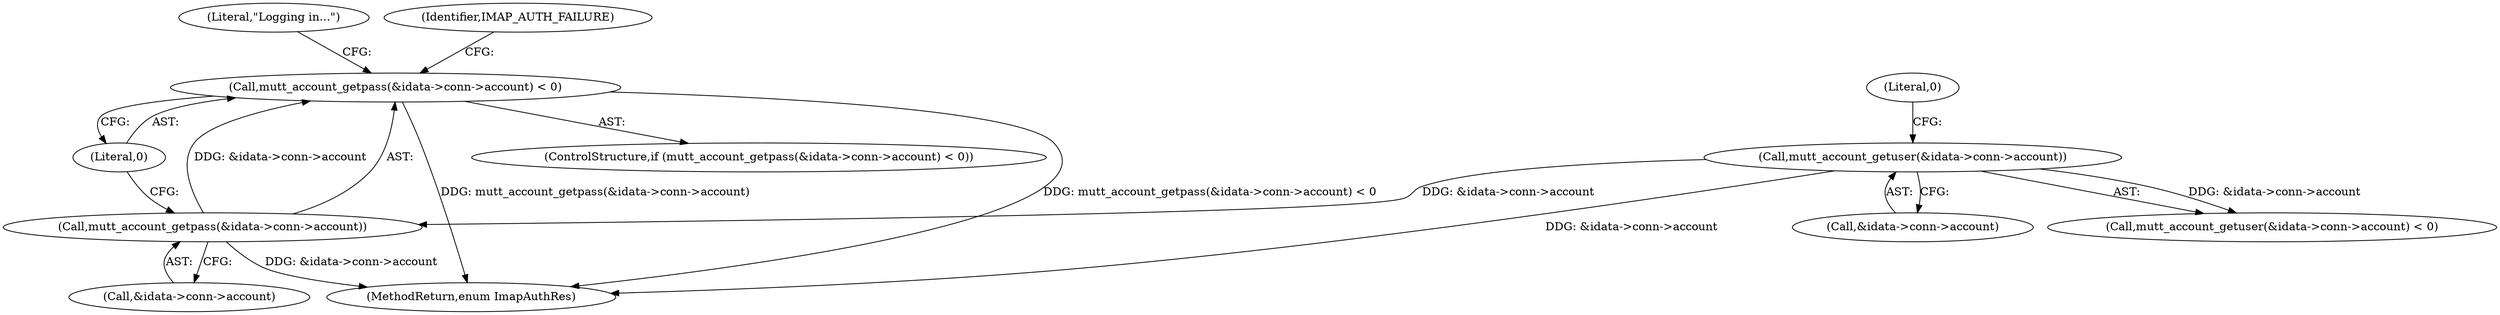 digraph "0_neomutt_e52393740334443ae0206cab2d7caef381646725@API" {
"1000135" [label="(Call,mutt_account_getpass(&idata->conn->account) < 0)"];
"1000136" [label="(Call,mutt_account_getpass(&idata->conn->account))"];
"1000124" [label="(Call,mutt_account_getuser(&idata->conn->account))"];
"1000136" [label="(Call,mutt_account_getpass(&idata->conn->account))"];
"1000137" [label="(Call,&idata->conn->account)"];
"1000123" [label="(Call,mutt_account_getuser(&idata->conn->account) < 0)"];
"1000143" [label="(Literal,0)"];
"1000131" [label="(Literal,0)"];
"1000134" [label="(ControlStructure,if (mutt_account_getpass(&idata->conn->account) < 0))"];
"1000212" [label="(MethodReturn,enum ImapAuthRes)"];
"1000124" [label="(Call,mutt_account_getuser(&idata->conn->account))"];
"1000125" [label="(Call,&idata->conn->account)"];
"1000148" [label="(Literal,\"Logging in...\")"];
"1000145" [label="(Identifier,IMAP_AUTH_FAILURE)"];
"1000135" [label="(Call,mutt_account_getpass(&idata->conn->account) < 0)"];
"1000135" -> "1000134"  [label="AST: "];
"1000135" -> "1000143"  [label="CFG: "];
"1000136" -> "1000135"  [label="AST: "];
"1000143" -> "1000135"  [label="AST: "];
"1000145" -> "1000135"  [label="CFG: "];
"1000148" -> "1000135"  [label="CFG: "];
"1000135" -> "1000212"  [label="DDG: mutt_account_getpass(&idata->conn->account)"];
"1000135" -> "1000212"  [label="DDG: mutt_account_getpass(&idata->conn->account) < 0"];
"1000136" -> "1000135"  [label="DDG: &idata->conn->account"];
"1000136" -> "1000137"  [label="CFG: "];
"1000137" -> "1000136"  [label="AST: "];
"1000143" -> "1000136"  [label="CFG: "];
"1000136" -> "1000212"  [label="DDG: &idata->conn->account"];
"1000124" -> "1000136"  [label="DDG: &idata->conn->account"];
"1000124" -> "1000123"  [label="AST: "];
"1000124" -> "1000125"  [label="CFG: "];
"1000125" -> "1000124"  [label="AST: "];
"1000131" -> "1000124"  [label="CFG: "];
"1000124" -> "1000212"  [label="DDG: &idata->conn->account"];
"1000124" -> "1000123"  [label="DDG: &idata->conn->account"];
}
